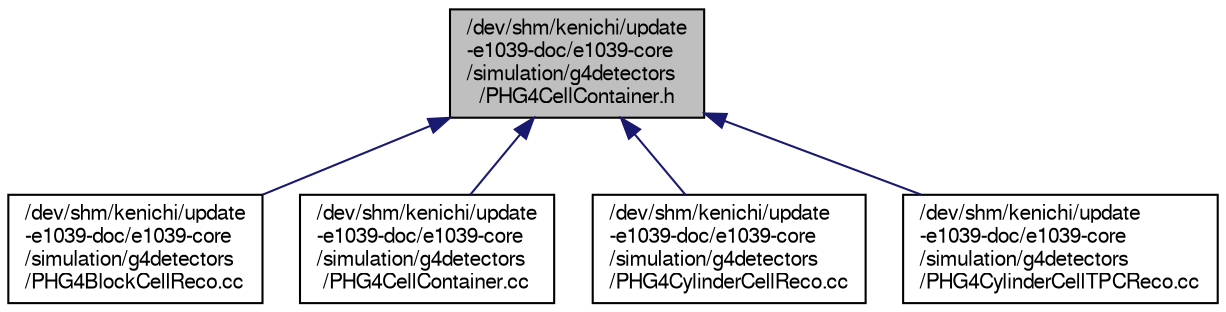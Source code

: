 digraph "/dev/shm/kenichi/update-e1039-doc/e1039-core/simulation/g4detectors/PHG4CellContainer.h"
{
  bgcolor="transparent";
  edge [fontname="FreeSans",fontsize="10",labelfontname="FreeSans",labelfontsize="10"];
  node [fontname="FreeSans",fontsize="10",shape=record];
  Node1 [label="/dev/shm/kenichi/update\l-e1039-doc/e1039-core\l/simulation/g4detectors\l/PHG4CellContainer.h",height=0.2,width=0.4,color="black", fillcolor="grey75", style="filled" fontcolor="black"];
  Node1 -> Node2 [dir="back",color="midnightblue",fontsize="10",style="solid",fontname="FreeSans"];
  Node2 [label="/dev/shm/kenichi/update\l-e1039-doc/e1039-core\l/simulation/g4detectors\l/PHG4BlockCellReco.cc",height=0.2,width=0.4,color="black",URL="$dc/d32/PHG4BlockCellReco_8cc.html"];
  Node1 -> Node3 [dir="back",color="midnightblue",fontsize="10",style="solid",fontname="FreeSans"];
  Node3 [label="/dev/shm/kenichi/update\l-e1039-doc/e1039-core\l/simulation/g4detectors\l/PHG4CellContainer.cc",height=0.2,width=0.4,color="black",URL="$d6/d87/PHG4CellContainer_8cc.html"];
  Node1 -> Node4 [dir="back",color="midnightblue",fontsize="10",style="solid",fontname="FreeSans"];
  Node4 [label="/dev/shm/kenichi/update\l-e1039-doc/e1039-core\l/simulation/g4detectors\l/PHG4CylinderCellReco.cc",height=0.2,width=0.4,color="black",URL="$dd/da5/PHG4CylinderCellReco_8cc.html"];
  Node1 -> Node5 [dir="back",color="midnightblue",fontsize="10",style="solid",fontname="FreeSans"];
  Node5 [label="/dev/shm/kenichi/update\l-e1039-doc/e1039-core\l/simulation/g4detectors\l/PHG4CylinderCellTPCReco.cc",height=0.2,width=0.4,color="black",URL="$da/d12/PHG4CylinderCellTPCReco_8cc.html"];
}
